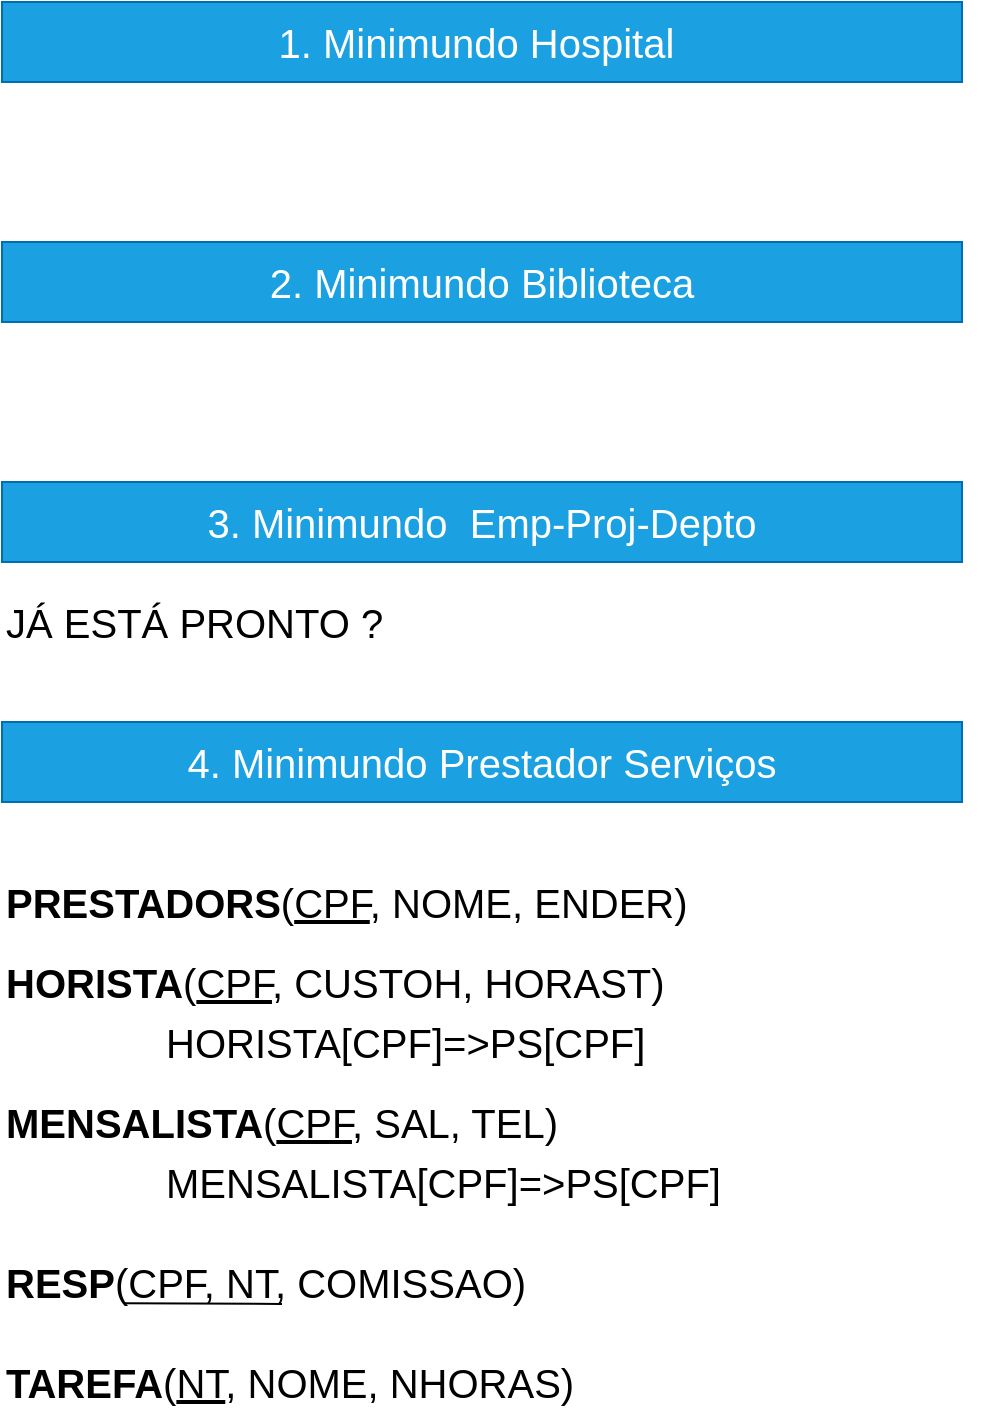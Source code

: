 <mxfile version="14.5.4" type="github">
  <diagram id="eLWv3oav7MvWbBoAbBTL" name="Page-1">
    <mxGraphModel dx="1038" dy="580" grid="1" gridSize="10" guides="1" tooltips="1" connect="1" arrows="1" fold="1" page="1" pageScale="1" pageWidth="1654" pageHeight="2336" math="0" shadow="0">
      <root>
        <mxCell id="0" />
        <mxCell id="1" parent="0" />
        <mxCell id="UM1YzwA6xKYkU8drU5Jd-1" value="1. Minimundo Hospital&amp;nbsp;" style="text;html=1;strokeColor=#006EAF;fillColor=#1ba1e2;align=center;verticalAlign=middle;whiteSpace=wrap;rounded=0;fontColor=#ffffff;fontSize=20;" parent="1" vertex="1">
          <mxGeometry x="40" y="20" width="480" height="40" as="geometry" />
        </mxCell>
        <mxCell id="UM1YzwA6xKYkU8drU5Jd-2" value="2. Minimundo Biblioteca" style="text;html=1;strokeColor=#006EAF;fillColor=#1ba1e2;align=center;verticalAlign=middle;whiteSpace=wrap;rounded=0;fontColor=#ffffff;fontSize=20;" parent="1" vertex="1">
          <mxGeometry x="40" y="140" width="480" height="40" as="geometry" />
        </mxCell>
        <mxCell id="UM1YzwA6xKYkU8drU5Jd-3" value="3. Minimundo&amp;nbsp; Emp-Proj-Depto" style="text;html=1;strokeColor=#006EAF;fillColor=#1ba1e2;align=center;verticalAlign=middle;whiteSpace=wrap;rounded=0;fontColor=#ffffff;fontSize=20;" parent="1" vertex="1">
          <mxGeometry x="40" y="260" width="480" height="40" as="geometry" />
        </mxCell>
        <mxCell id="UM1YzwA6xKYkU8drU5Jd-4" value="4. Minimundo Prestador Serviços" style="text;html=1;strokeColor=#006EAF;fillColor=#1ba1e2;align=center;verticalAlign=middle;whiteSpace=wrap;rounded=0;fontColor=#ffffff;fontSize=20;" parent="1" vertex="1">
          <mxGeometry x="40" y="380" width="480" height="40" as="geometry" />
        </mxCell>
        <mxCell id="UM1YzwA6xKYkU8drU5Jd-5" value="&lt;b&gt;PRESTADORS&lt;/b&gt;(&lt;u&gt;CPF&lt;/u&gt;, NOME, ENDER)" style="text;html=1;strokeColor=none;fillColor=none;align=left;verticalAlign=middle;whiteSpace=wrap;rounded=0;fontSize=20;" parent="1" vertex="1">
          <mxGeometry x="40" y="460" width="500" height="20" as="geometry" />
        </mxCell>
        <mxCell id="UM1YzwA6xKYkU8drU5Jd-6" value="&lt;b&gt;HORISTA&lt;/b&gt;(&lt;u&gt;CPF&lt;/u&gt;, CUSTOH, HORAST)" style="text;html=1;strokeColor=none;fillColor=none;align=left;verticalAlign=middle;whiteSpace=wrap;rounded=0;fontSize=20;" parent="1" vertex="1">
          <mxGeometry x="40" y="500" width="440" height="20" as="geometry" />
        </mxCell>
        <mxCell id="UM1YzwA6xKYkU8drU5Jd-7" value="&lt;b&gt;MENSALISTA&lt;/b&gt;(&lt;u&gt;CPF&lt;/u&gt;, SAL, TEL)" style="text;html=1;strokeColor=none;fillColor=none;align=left;verticalAlign=middle;whiteSpace=wrap;rounded=0;fontSize=20;" parent="1" vertex="1">
          <mxGeometry x="40" y="570" width="310" height="20" as="geometry" />
        </mxCell>
        <mxCell id="UM1YzwA6xKYkU8drU5Jd-9" value="&lt;b&gt;TAREFA&lt;/b&gt;(&lt;u&gt;NT&lt;/u&gt;, NOME, NHORAS)" style="text;html=1;strokeColor=none;fillColor=none;align=left;verticalAlign=middle;whiteSpace=wrap;rounded=0;fontSize=20;" parent="1" vertex="1">
          <mxGeometry x="40" y="700" width="430" height="20" as="geometry" />
        </mxCell>
        <mxCell id="UM1YzwA6xKYkU8drU5Jd-11" value="" style="group" parent="1" vertex="1" connectable="0">
          <mxGeometry x="40" y="650" width="310" height="21" as="geometry" />
        </mxCell>
        <mxCell id="UM1YzwA6xKYkU8drU5Jd-8" value="&lt;b&gt;RESP&lt;/b&gt;(CPF, NT, COMISSAO)" style="text;html=1;strokeColor=none;fillColor=none;align=left;verticalAlign=middle;whiteSpace=wrap;rounded=0;fontSize=20;" parent="UM1YzwA6xKYkU8drU5Jd-11" vertex="1">
          <mxGeometry width="310" height="20" as="geometry" />
        </mxCell>
        <mxCell id="UM1YzwA6xKYkU8drU5Jd-10" value="" style="endArrow=none;html=1;fontSize=20;entryX=0.197;entryY=1.03;entryDx=0;entryDy=0;entryPerimeter=0;" parent="UM1YzwA6xKYkU8drU5Jd-11" target="UM1YzwA6xKYkU8drU5Jd-8" edge="1">
          <mxGeometry width="50" height="50" relative="1" as="geometry">
            <mxPoint x="140" y="21" as="sourcePoint" />
            <mxPoint x="510" y="-130" as="targetPoint" />
          </mxGeometry>
        </mxCell>
        <mxCell id="UM1YzwA6xKYkU8drU5Jd-12" value="HORISTA[CPF]=&amp;gt;PS[CPF]" style="text;html=1;strokeColor=none;fillColor=none;align=left;verticalAlign=middle;whiteSpace=wrap;rounded=0;fontSize=20;" parent="1" vertex="1">
          <mxGeometry x="120" y="530" width="350" height="20" as="geometry" />
        </mxCell>
        <mxCell id="UM1YzwA6xKYkU8drU5Jd-13" value="MENSALISTA[CPF]=&amp;gt;PS[CPF]" style="text;html=1;strokeColor=none;fillColor=none;align=left;verticalAlign=middle;whiteSpace=wrap;rounded=0;fontSize=20;" parent="1" vertex="1">
          <mxGeometry x="120" y="600" width="350" height="20" as="geometry" />
        </mxCell>
        <mxCell id="KgltlfOep18_yvBB8d4X-1" value="JÁ ESTÁ PRONTO ?" style="text;html=1;strokeColor=none;fillColor=none;align=left;verticalAlign=middle;whiteSpace=wrap;rounded=0;fontSize=20;" vertex="1" parent="1">
          <mxGeometry x="40" y="320" width="330" height="20" as="geometry" />
        </mxCell>
      </root>
    </mxGraphModel>
  </diagram>
</mxfile>
